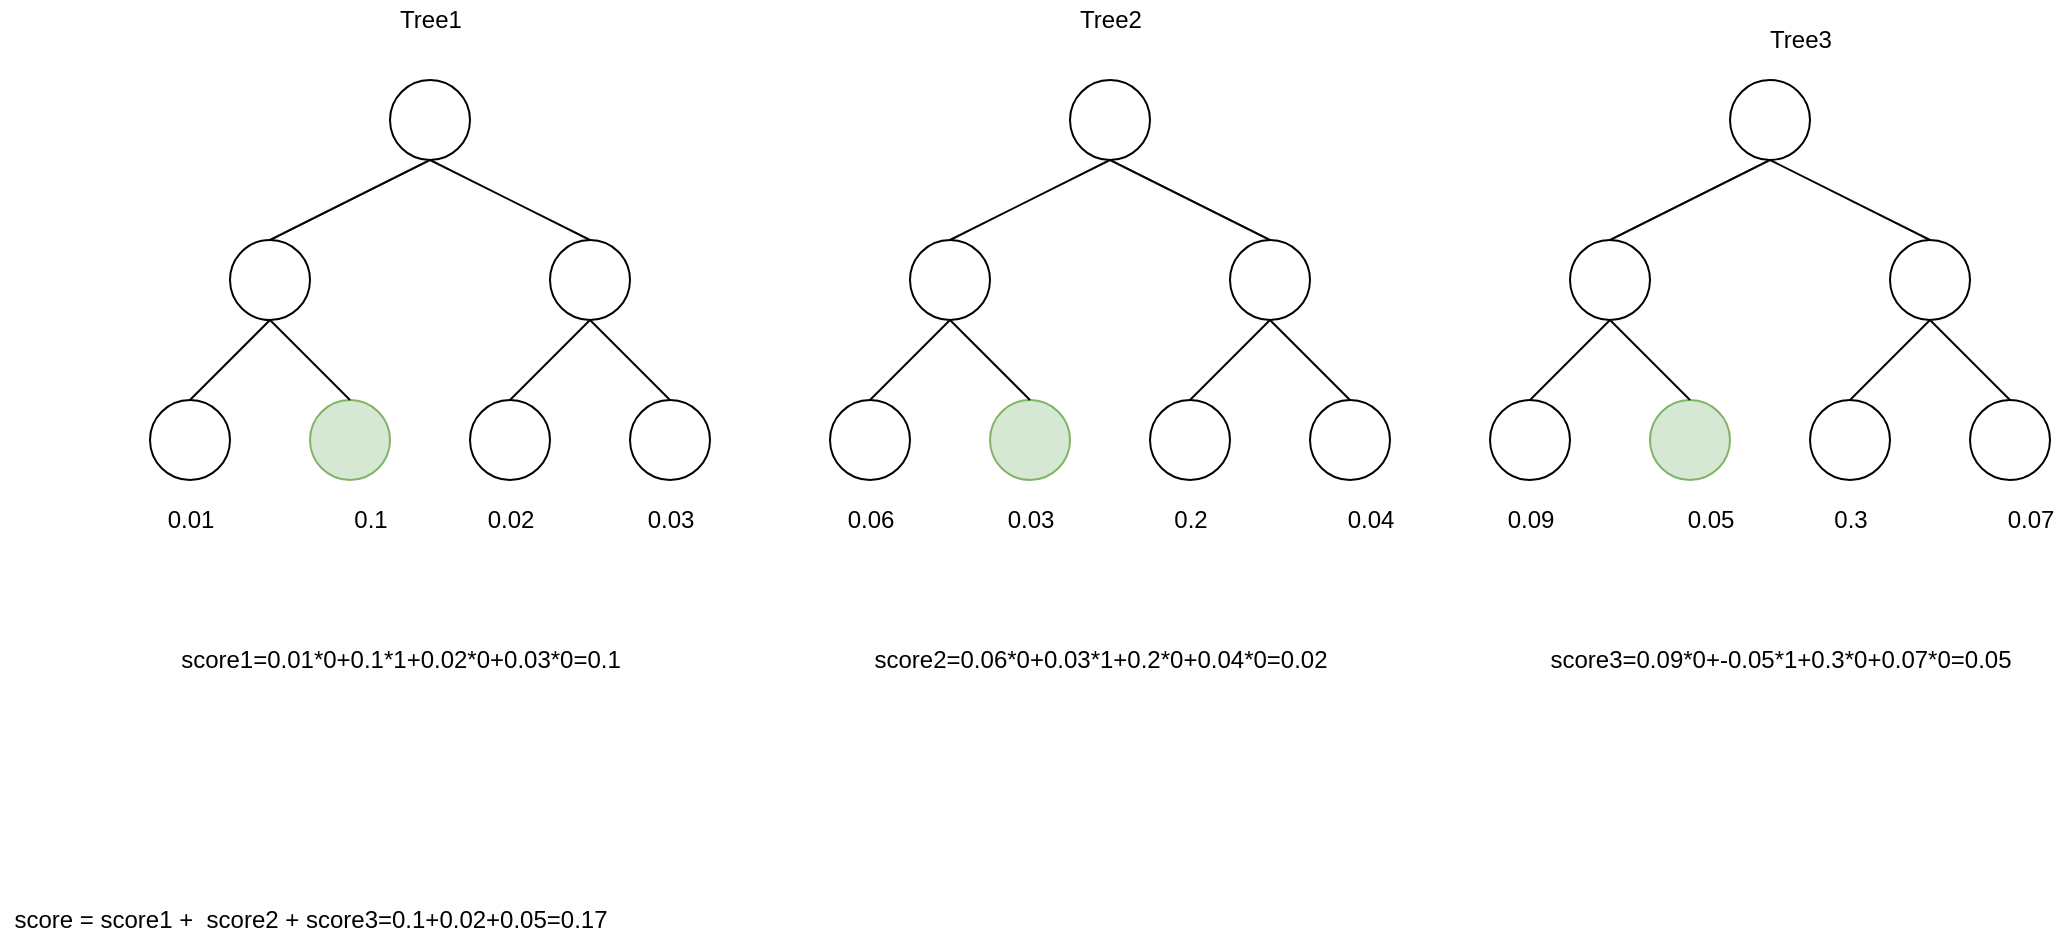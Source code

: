 <mxfile version="15.4.3" type="github">
  <diagram id="HyVaR-R2uzQgn8BxlD-G" name="Page-1">
    <mxGraphModel dx="2253" dy="826" grid="1" gridSize="10" guides="1" tooltips="1" connect="1" arrows="1" fold="1" page="1" pageScale="1" pageWidth="827" pageHeight="1169" math="0" shadow="0">
      <root>
        <mxCell id="0" />
        <mxCell id="1" parent="0" />
        <mxCell id="d7JIP2dx4DIhtdHNn4Km-1" value="" style="ellipse;whiteSpace=wrap;html=1;aspect=fixed;" vertex="1" parent="1">
          <mxGeometry x="120" y="200" width="40" height="40" as="geometry" />
        </mxCell>
        <mxCell id="d7JIP2dx4DIhtdHNn4Km-2" value="" style="ellipse;whiteSpace=wrap;html=1;aspect=fixed;" vertex="1" parent="1">
          <mxGeometry x="40" y="280" width="40" height="40" as="geometry" />
        </mxCell>
        <mxCell id="d7JIP2dx4DIhtdHNn4Km-3" value="" style="ellipse;whiteSpace=wrap;html=1;aspect=fixed;" vertex="1" parent="1">
          <mxGeometry x="200" y="280" width="40" height="40" as="geometry" />
        </mxCell>
        <mxCell id="d7JIP2dx4DIhtdHNn4Km-4" value="" style="ellipse;whiteSpace=wrap;html=1;aspect=fixed;" vertex="1" parent="1">
          <mxGeometry y="360" width="40" height="40" as="geometry" />
        </mxCell>
        <mxCell id="d7JIP2dx4DIhtdHNn4Km-5" value="" style="ellipse;whiteSpace=wrap;html=1;aspect=fixed;fillColor=#d5e8d4;strokeColor=#82b366;" vertex="1" parent="1">
          <mxGeometry x="80" y="360" width="40" height="40" as="geometry" />
        </mxCell>
        <mxCell id="d7JIP2dx4DIhtdHNn4Km-6" value="" style="ellipse;whiteSpace=wrap;html=1;aspect=fixed;" vertex="1" parent="1">
          <mxGeometry x="160" y="360" width="40" height="40" as="geometry" />
        </mxCell>
        <mxCell id="d7JIP2dx4DIhtdHNn4Km-7" value="" style="ellipse;whiteSpace=wrap;html=1;aspect=fixed;" vertex="1" parent="1">
          <mxGeometry x="240" y="360" width="40" height="40" as="geometry" />
        </mxCell>
        <mxCell id="d7JIP2dx4DIhtdHNn4Km-12" value="" style="endArrow=none;html=1;rounded=0;strokeColor=default;entryX=0.5;entryY=1;entryDx=0;entryDy=0;exitX=0.5;exitY=0;exitDx=0;exitDy=0;" edge="1" parent="1" source="d7JIP2dx4DIhtdHNn4Km-2" target="d7JIP2dx4DIhtdHNn4Km-1">
          <mxGeometry width="50" height="50" relative="1" as="geometry">
            <mxPoint x="100" y="320" as="sourcePoint" />
            <mxPoint x="150" y="270" as="targetPoint" />
          </mxGeometry>
        </mxCell>
        <mxCell id="d7JIP2dx4DIhtdHNn4Km-15" value="" style="endArrow=none;html=1;rounded=0;strokeColor=default;entryX=0.5;entryY=1;entryDx=0;entryDy=0;exitX=0.5;exitY=0;exitDx=0;exitDy=0;" edge="1" parent="1" source="d7JIP2dx4DIhtdHNn4Km-3" target="d7JIP2dx4DIhtdHNn4Km-1">
          <mxGeometry width="50" height="50" relative="1" as="geometry">
            <mxPoint x="70" y="290" as="sourcePoint" />
            <mxPoint x="150" y="250" as="targetPoint" />
          </mxGeometry>
        </mxCell>
        <mxCell id="d7JIP2dx4DIhtdHNn4Km-16" value="" style="endArrow=none;html=1;rounded=0;strokeColor=default;entryX=0.5;entryY=1;entryDx=0;entryDy=0;exitX=0.5;exitY=0;exitDx=0;exitDy=0;" edge="1" parent="1" source="d7JIP2dx4DIhtdHNn4Km-4" target="d7JIP2dx4DIhtdHNn4Km-2">
          <mxGeometry width="50" height="50" relative="1" as="geometry">
            <mxPoint x="80" y="300" as="sourcePoint" />
            <mxPoint x="160" y="260" as="targetPoint" />
          </mxGeometry>
        </mxCell>
        <mxCell id="d7JIP2dx4DIhtdHNn4Km-17" value="" style="endArrow=none;html=1;rounded=0;strokeColor=default;entryX=0.5;entryY=0;entryDx=0;entryDy=0;exitX=0.5;exitY=1;exitDx=0;exitDy=0;" edge="1" parent="1" source="d7JIP2dx4DIhtdHNn4Km-2" target="d7JIP2dx4DIhtdHNn4Km-5">
          <mxGeometry width="50" height="50" relative="1" as="geometry">
            <mxPoint x="90" y="310" as="sourcePoint" />
            <mxPoint x="170" y="270" as="targetPoint" />
          </mxGeometry>
        </mxCell>
        <mxCell id="d7JIP2dx4DIhtdHNn4Km-18" value="" style="endArrow=none;html=1;rounded=0;strokeColor=default;entryX=0.5;entryY=0;entryDx=0;entryDy=0;exitX=0.5;exitY=1;exitDx=0;exitDy=0;" edge="1" parent="1" source="d7JIP2dx4DIhtdHNn4Km-3" target="d7JIP2dx4DIhtdHNn4Km-6">
          <mxGeometry width="50" height="50" relative="1" as="geometry">
            <mxPoint x="100" y="320" as="sourcePoint" />
            <mxPoint x="180" y="280" as="targetPoint" />
          </mxGeometry>
        </mxCell>
        <mxCell id="d7JIP2dx4DIhtdHNn4Km-19" value="" style="endArrow=none;html=1;rounded=0;strokeColor=default;entryX=0.5;entryY=1;entryDx=0;entryDy=0;exitX=0.5;exitY=0;exitDx=0;exitDy=0;" edge="1" parent="1" source="d7JIP2dx4DIhtdHNn4Km-7" target="d7JIP2dx4DIhtdHNn4Km-3">
          <mxGeometry width="50" height="50" relative="1" as="geometry">
            <mxPoint x="110" y="330" as="sourcePoint" />
            <mxPoint x="190" y="290" as="targetPoint" />
          </mxGeometry>
        </mxCell>
        <mxCell id="d7JIP2dx4DIhtdHNn4Km-20" value="" style="ellipse;whiteSpace=wrap;html=1;aspect=fixed;" vertex="1" parent="1">
          <mxGeometry x="460" y="200" width="40" height="40" as="geometry" />
        </mxCell>
        <mxCell id="d7JIP2dx4DIhtdHNn4Km-21" value="" style="ellipse;whiteSpace=wrap;html=1;aspect=fixed;" vertex="1" parent="1">
          <mxGeometry x="380" y="280" width="40" height="40" as="geometry" />
        </mxCell>
        <mxCell id="d7JIP2dx4DIhtdHNn4Km-22" value="" style="ellipse;whiteSpace=wrap;html=1;aspect=fixed;" vertex="1" parent="1">
          <mxGeometry x="540" y="280" width="40" height="40" as="geometry" />
        </mxCell>
        <mxCell id="d7JIP2dx4DIhtdHNn4Km-23" value="" style="ellipse;whiteSpace=wrap;html=1;aspect=fixed;" vertex="1" parent="1">
          <mxGeometry x="340" y="360" width="40" height="40" as="geometry" />
        </mxCell>
        <mxCell id="d7JIP2dx4DIhtdHNn4Km-24" value="" style="ellipse;whiteSpace=wrap;html=1;aspect=fixed;fillColor=#d5e8d4;strokeColor=#82b366;" vertex="1" parent="1">
          <mxGeometry x="420" y="360" width="40" height="40" as="geometry" />
        </mxCell>
        <mxCell id="d7JIP2dx4DIhtdHNn4Km-25" value="" style="ellipse;whiteSpace=wrap;html=1;aspect=fixed;" vertex="1" parent="1">
          <mxGeometry x="500" y="360" width="40" height="40" as="geometry" />
        </mxCell>
        <mxCell id="d7JIP2dx4DIhtdHNn4Km-26" value="" style="ellipse;whiteSpace=wrap;html=1;aspect=fixed;" vertex="1" parent="1">
          <mxGeometry x="580" y="360" width="40" height="40" as="geometry" />
        </mxCell>
        <mxCell id="d7JIP2dx4DIhtdHNn4Km-27" value="" style="endArrow=none;html=1;rounded=0;strokeColor=default;entryX=0.5;entryY=1;entryDx=0;entryDy=0;exitX=0.5;exitY=0;exitDx=0;exitDy=0;" edge="1" parent="1" source="d7JIP2dx4DIhtdHNn4Km-21" target="d7JIP2dx4DIhtdHNn4Km-20">
          <mxGeometry width="50" height="50" relative="1" as="geometry">
            <mxPoint x="440" y="320" as="sourcePoint" />
            <mxPoint x="490" y="270" as="targetPoint" />
          </mxGeometry>
        </mxCell>
        <mxCell id="d7JIP2dx4DIhtdHNn4Km-28" value="" style="endArrow=none;html=1;rounded=0;strokeColor=default;entryX=0.5;entryY=1;entryDx=0;entryDy=0;exitX=0.5;exitY=0;exitDx=0;exitDy=0;" edge="1" parent="1" source="d7JIP2dx4DIhtdHNn4Km-22" target="d7JIP2dx4DIhtdHNn4Km-20">
          <mxGeometry width="50" height="50" relative="1" as="geometry">
            <mxPoint x="410" y="290" as="sourcePoint" />
            <mxPoint x="490" y="250" as="targetPoint" />
          </mxGeometry>
        </mxCell>
        <mxCell id="d7JIP2dx4DIhtdHNn4Km-29" value="" style="endArrow=none;html=1;rounded=0;strokeColor=default;entryX=0.5;entryY=1;entryDx=0;entryDy=0;exitX=0.5;exitY=0;exitDx=0;exitDy=0;" edge="1" parent="1" source="d7JIP2dx4DIhtdHNn4Km-23" target="d7JIP2dx4DIhtdHNn4Km-21">
          <mxGeometry width="50" height="50" relative="1" as="geometry">
            <mxPoint x="420" y="300" as="sourcePoint" />
            <mxPoint x="500" y="260" as="targetPoint" />
          </mxGeometry>
        </mxCell>
        <mxCell id="d7JIP2dx4DIhtdHNn4Km-30" value="" style="endArrow=none;html=1;rounded=0;strokeColor=default;entryX=0.5;entryY=0;entryDx=0;entryDy=0;exitX=0.5;exitY=1;exitDx=0;exitDy=0;" edge="1" parent="1" source="d7JIP2dx4DIhtdHNn4Km-21" target="d7JIP2dx4DIhtdHNn4Km-24">
          <mxGeometry width="50" height="50" relative="1" as="geometry">
            <mxPoint x="430" y="310" as="sourcePoint" />
            <mxPoint x="510" y="270" as="targetPoint" />
          </mxGeometry>
        </mxCell>
        <mxCell id="d7JIP2dx4DIhtdHNn4Km-31" value="" style="endArrow=none;html=1;rounded=0;strokeColor=default;entryX=0.5;entryY=0;entryDx=0;entryDy=0;exitX=0.5;exitY=1;exitDx=0;exitDy=0;" edge="1" parent="1" source="d7JIP2dx4DIhtdHNn4Km-22" target="d7JIP2dx4DIhtdHNn4Km-25">
          <mxGeometry width="50" height="50" relative="1" as="geometry">
            <mxPoint x="440" y="320" as="sourcePoint" />
            <mxPoint x="520" y="280" as="targetPoint" />
          </mxGeometry>
        </mxCell>
        <mxCell id="d7JIP2dx4DIhtdHNn4Km-32" value="" style="endArrow=none;html=1;rounded=0;strokeColor=default;entryX=0.5;entryY=1;entryDx=0;entryDy=0;exitX=0.5;exitY=0;exitDx=0;exitDy=0;" edge="1" parent="1" source="d7JIP2dx4DIhtdHNn4Km-26" target="d7JIP2dx4DIhtdHNn4Km-22">
          <mxGeometry width="50" height="50" relative="1" as="geometry">
            <mxPoint x="450" y="330" as="sourcePoint" />
            <mxPoint x="530" y="290" as="targetPoint" />
          </mxGeometry>
        </mxCell>
        <mxCell id="d7JIP2dx4DIhtdHNn4Km-33" value="" style="ellipse;whiteSpace=wrap;html=1;aspect=fixed;" vertex="1" parent="1">
          <mxGeometry x="790" y="200" width="40" height="40" as="geometry" />
        </mxCell>
        <mxCell id="d7JIP2dx4DIhtdHNn4Km-34" value="" style="ellipse;whiteSpace=wrap;html=1;aspect=fixed;" vertex="1" parent="1">
          <mxGeometry x="710" y="280" width="40" height="40" as="geometry" />
        </mxCell>
        <mxCell id="d7JIP2dx4DIhtdHNn4Km-35" value="" style="ellipse;whiteSpace=wrap;html=1;aspect=fixed;" vertex="1" parent="1">
          <mxGeometry x="870" y="280" width="40" height="40" as="geometry" />
        </mxCell>
        <mxCell id="d7JIP2dx4DIhtdHNn4Km-36" value="" style="ellipse;whiteSpace=wrap;html=1;aspect=fixed;" vertex="1" parent="1">
          <mxGeometry x="670" y="360" width="40" height="40" as="geometry" />
        </mxCell>
        <mxCell id="d7JIP2dx4DIhtdHNn4Km-37" value="" style="ellipse;whiteSpace=wrap;html=1;aspect=fixed;fillColor=#d5e8d4;strokeColor=#82b366;" vertex="1" parent="1">
          <mxGeometry x="750" y="360" width="40" height="40" as="geometry" />
        </mxCell>
        <mxCell id="d7JIP2dx4DIhtdHNn4Km-38" value="" style="ellipse;whiteSpace=wrap;html=1;aspect=fixed;" vertex="1" parent="1">
          <mxGeometry x="830" y="360" width="40" height="40" as="geometry" />
        </mxCell>
        <mxCell id="d7JIP2dx4DIhtdHNn4Km-39" value="" style="ellipse;whiteSpace=wrap;html=1;aspect=fixed;" vertex="1" parent="1">
          <mxGeometry x="910" y="360" width="40" height="40" as="geometry" />
        </mxCell>
        <mxCell id="d7JIP2dx4DIhtdHNn4Km-40" value="" style="endArrow=none;html=1;rounded=0;strokeColor=default;entryX=0.5;entryY=1;entryDx=0;entryDy=0;exitX=0.5;exitY=0;exitDx=0;exitDy=0;" edge="1" parent="1" source="d7JIP2dx4DIhtdHNn4Km-34" target="d7JIP2dx4DIhtdHNn4Km-33">
          <mxGeometry width="50" height="50" relative="1" as="geometry">
            <mxPoint x="770" y="320" as="sourcePoint" />
            <mxPoint x="820" y="270" as="targetPoint" />
          </mxGeometry>
        </mxCell>
        <mxCell id="d7JIP2dx4DIhtdHNn4Km-41" value="" style="endArrow=none;html=1;rounded=0;strokeColor=default;entryX=0.5;entryY=1;entryDx=0;entryDy=0;exitX=0.5;exitY=0;exitDx=0;exitDy=0;" edge="1" parent="1" source="d7JIP2dx4DIhtdHNn4Km-35" target="d7JIP2dx4DIhtdHNn4Km-33">
          <mxGeometry width="50" height="50" relative="1" as="geometry">
            <mxPoint x="740" y="290" as="sourcePoint" />
            <mxPoint x="820" y="250" as="targetPoint" />
          </mxGeometry>
        </mxCell>
        <mxCell id="d7JIP2dx4DIhtdHNn4Km-42" value="" style="endArrow=none;html=1;rounded=0;strokeColor=default;entryX=0.5;entryY=1;entryDx=0;entryDy=0;exitX=0.5;exitY=0;exitDx=0;exitDy=0;" edge="1" parent="1" source="d7JIP2dx4DIhtdHNn4Km-36" target="d7JIP2dx4DIhtdHNn4Km-34">
          <mxGeometry width="50" height="50" relative="1" as="geometry">
            <mxPoint x="750" y="300" as="sourcePoint" />
            <mxPoint x="830" y="260" as="targetPoint" />
          </mxGeometry>
        </mxCell>
        <mxCell id="d7JIP2dx4DIhtdHNn4Km-43" value="" style="endArrow=none;html=1;rounded=0;strokeColor=default;entryX=0.5;entryY=0;entryDx=0;entryDy=0;exitX=0.5;exitY=1;exitDx=0;exitDy=0;" edge="1" parent="1" source="d7JIP2dx4DIhtdHNn4Km-34" target="d7JIP2dx4DIhtdHNn4Km-37">
          <mxGeometry width="50" height="50" relative="1" as="geometry">
            <mxPoint x="760" y="310" as="sourcePoint" />
            <mxPoint x="840" y="270" as="targetPoint" />
          </mxGeometry>
        </mxCell>
        <mxCell id="d7JIP2dx4DIhtdHNn4Km-44" value="" style="endArrow=none;html=1;rounded=0;strokeColor=default;entryX=0.5;entryY=0;entryDx=0;entryDy=0;exitX=0.5;exitY=1;exitDx=0;exitDy=0;" edge="1" parent="1" source="d7JIP2dx4DIhtdHNn4Km-35" target="d7JIP2dx4DIhtdHNn4Km-38">
          <mxGeometry width="50" height="50" relative="1" as="geometry">
            <mxPoint x="770" y="320" as="sourcePoint" />
            <mxPoint x="850" y="280" as="targetPoint" />
          </mxGeometry>
        </mxCell>
        <mxCell id="d7JIP2dx4DIhtdHNn4Km-45" value="" style="endArrow=none;html=1;rounded=0;strokeColor=default;entryX=0.5;entryY=1;entryDx=0;entryDy=0;exitX=0.5;exitY=0;exitDx=0;exitDy=0;" edge="1" parent="1" source="d7JIP2dx4DIhtdHNn4Km-39" target="d7JIP2dx4DIhtdHNn4Km-35">
          <mxGeometry width="50" height="50" relative="1" as="geometry">
            <mxPoint x="780" y="330" as="sourcePoint" />
            <mxPoint x="860" y="290" as="targetPoint" />
          </mxGeometry>
        </mxCell>
        <mxCell id="d7JIP2dx4DIhtdHNn4Km-46" value="0.01" style="text;html=1;align=center;verticalAlign=middle;resizable=0;points=[];autosize=1;strokeColor=none;fillColor=none;" vertex="1" parent="1">
          <mxGeometry y="410" width="40" height="20" as="geometry" />
        </mxCell>
        <mxCell id="d7JIP2dx4DIhtdHNn4Km-47" value="0.1" style="text;html=1;align=center;verticalAlign=middle;resizable=0;points=[];autosize=1;strokeColor=none;fillColor=none;" vertex="1" parent="1">
          <mxGeometry x="95" y="410" width="30" height="20" as="geometry" />
        </mxCell>
        <mxCell id="d7JIP2dx4DIhtdHNn4Km-48" value="0.02" style="text;html=1;align=center;verticalAlign=middle;resizable=0;points=[];autosize=1;strokeColor=none;fillColor=none;" vertex="1" parent="1">
          <mxGeometry x="160" y="410" width="40" height="20" as="geometry" />
        </mxCell>
        <mxCell id="d7JIP2dx4DIhtdHNn4Km-49" value="0.03" style="text;html=1;align=center;verticalAlign=middle;resizable=0;points=[];autosize=1;strokeColor=none;fillColor=none;" vertex="1" parent="1">
          <mxGeometry x="240" y="410" width="40" height="20" as="geometry" />
        </mxCell>
        <mxCell id="d7JIP2dx4DIhtdHNn4Km-50" value="0.03" style="text;html=1;align=center;verticalAlign=middle;resizable=0;points=[];autosize=1;strokeColor=none;fillColor=none;" vertex="1" parent="1">
          <mxGeometry x="420" y="410" width="40" height="20" as="geometry" />
        </mxCell>
        <mxCell id="d7JIP2dx4DIhtdHNn4Km-51" value="0.06" style="text;html=1;align=center;verticalAlign=middle;resizable=0;points=[];autosize=1;strokeColor=none;fillColor=none;" vertex="1" parent="1">
          <mxGeometry x="340" y="410" width="40" height="20" as="geometry" />
        </mxCell>
        <mxCell id="d7JIP2dx4DIhtdHNn4Km-52" value="0.2" style="text;html=1;align=center;verticalAlign=middle;resizable=0;points=[];autosize=1;strokeColor=none;fillColor=none;" vertex="1" parent="1">
          <mxGeometry x="505" y="410" width="30" height="20" as="geometry" />
        </mxCell>
        <mxCell id="d7JIP2dx4DIhtdHNn4Km-53" value="0.04" style="text;html=1;align=center;verticalAlign=middle;resizable=0;points=[];autosize=1;strokeColor=none;fillColor=none;" vertex="1" parent="1">
          <mxGeometry x="590" y="410" width="40" height="20" as="geometry" />
        </mxCell>
        <mxCell id="d7JIP2dx4DIhtdHNn4Km-54" value="0.09" style="text;html=1;align=center;verticalAlign=middle;resizable=0;points=[];autosize=1;strokeColor=none;fillColor=none;" vertex="1" parent="1">
          <mxGeometry x="670" y="410" width="40" height="20" as="geometry" />
        </mxCell>
        <mxCell id="d7JIP2dx4DIhtdHNn4Km-55" value="0.05" style="text;html=1;align=center;verticalAlign=middle;resizable=0;points=[];autosize=1;strokeColor=none;fillColor=none;" vertex="1" parent="1">
          <mxGeometry x="760" y="410" width="40" height="20" as="geometry" />
        </mxCell>
        <mxCell id="d7JIP2dx4DIhtdHNn4Km-56" value="0.3" style="text;html=1;align=center;verticalAlign=middle;resizable=0;points=[];autosize=1;strokeColor=none;fillColor=none;" vertex="1" parent="1">
          <mxGeometry x="835" y="410" width="30" height="20" as="geometry" />
        </mxCell>
        <mxCell id="d7JIP2dx4DIhtdHNn4Km-57" value="0.07" style="text;html=1;align=center;verticalAlign=middle;resizable=0;points=[];autosize=1;strokeColor=none;fillColor=none;" vertex="1" parent="1">
          <mxGeometry x="920" y="410" width="40" height="20" as="geometry" />
        </mxCell>
        <mxCell id="d7JIP2dx4DIhtdHNn4Km-58" value="score1=0.01*0+0.1*1+0.02*0+0.03*0=0.1" style="text;html=1;align=center;verticalAlign=middle;resizable=0;points=[];autosize=1;strokeColor=none;fillColor=none;" vertex="1" parent="1">
          <mxGeometry x="5" y="480" width="240" height="20" as="geometry" />
        </mxCell>
        <mxCell id="d7JIP2dx4DIhtdHNn4Km-59" value="score2=0.06*0+0.03*1+0.2*0+0.04*0=0.02" style="text;html=1;align=center;verticalAlign=middle;resizable=0;points=[];autosize=1;strokeColor=none;fillColor=none;" vertex="1" parent="1">
          <mxGeometry x="355" y="480" width="240" height="20" as="geometry" />
        </mxCell>
        <mxCell id="d7JIP2dx4DIhtdHNn4Km-60" value="score3=0.09*0+-0.05*1+0.3*0+0.07*0=0.05" style="text;html=1;align=center;verticalAlign=middle;resizable=0;points=[];autosize=1;strokeColor=none;fillColor=none;" vertex="1" parent="1">
          <mxGeometry x="690" y="480" width="250" height="20" as="geometry" />
        </mxCell>
        <mxCell id="d7JIP2dx4DIhtdHNn4Km-61" value="Tree1" style="text;html=1;align=center;verticalAlign=middle;resizable=0;points=[];autosize=1;strokeColor=none;fillColor=none;" vertex="1" parent="1">
          <mxGeometry x="115" y="160" width="50" height="20" as="geometry" />
        </mxCell>
        <mxCell id="d7JIP2dx4DIhtdHNn4Km-62" value="Tree2" style="text;html=1;align=center;verticalAlign=middle;resizable=0;points=[];autosize=1;strokeColor=none;fillColor=none;" vertex="1" parent="1">
          <mxGeometry x="455" y="160" width="50" height="20" as="geometry" />
        </mxCell>
        <mxCell id="d7JIP2dx4DIhtdHNn4Km-63" value="Tree3" style="text;html=1;align=center;verticalAlign=middle;resizable=0;points=[];autosize=1;strokeColor=none;fillColor=none;" vertex="1" parent="1">
          <mxGeometry x="800" y="170" width="50" height="20" as="geometry" />
        </mxCell>
        <mxCell id="d7JIP2dx4DIhtdHNn4Km-64" value="score = score1 +&amp;nbsp; score2 + score3=0.1+0.02+0.05=0.17" style="text;html=1;align=center;verticalAlign=middle;resizable=0;points=[];autosize=1;strokeColor=none;fillColor=none;" vertex="1" parent="1">
          <mxGeometry x="-75" y="610" width="310" height="20" as="geometry" />
        </mxCell>
      </root>
    </mxGraphModel>
  </diagram>
</mxfile>
